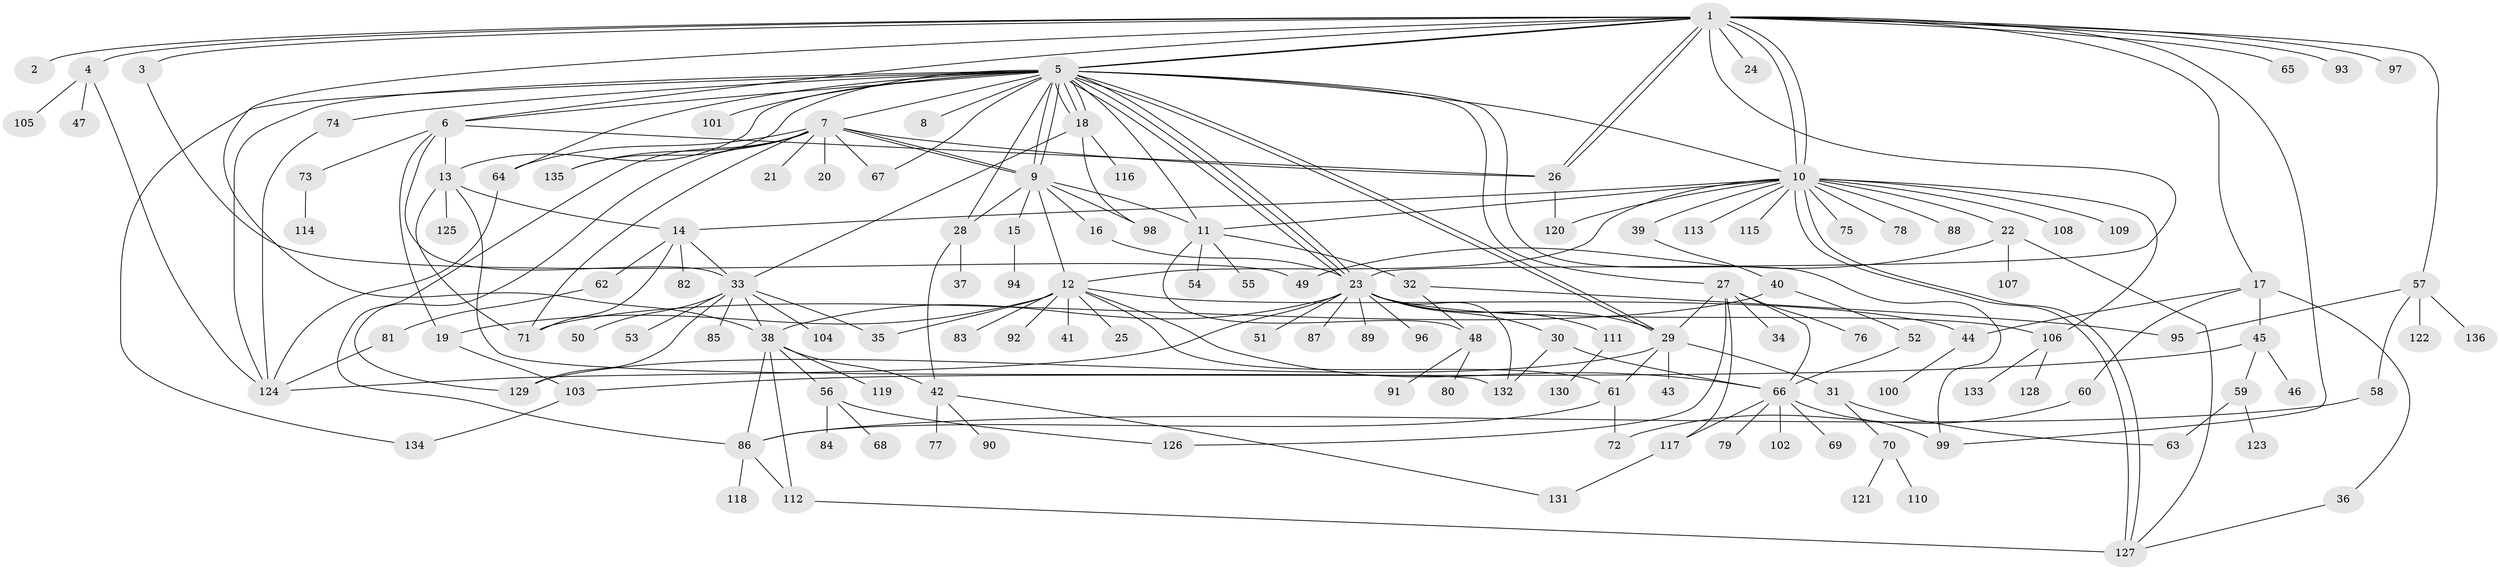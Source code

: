 // Generated by graph-tools (version 1.1) at 2025/11/02/27/25 16:11:14]
// undirected, 136 vertices, 210 edges
graph export_dot {
graph [start="1"]
  node [color=gray90,style=filled];
  1;
  2;
  3;
  4;
  5;
  6;
  7;
  8;
  9;
  10;
  11;
  12;
  13;
  14;
  15;
  16;
  17;
  18;
  19;
  20;
  21;
  22;
  23;
  24;
  25;
  26;
  27;
  28;
  29;
  30;
  31;
  32;
  33;
  34;
  35;
  36;
  37;
  38;
  39;
  40;
  41;
  42;
  43;
  44;
  45;
  46;
  47;
  48;
  49;
  50;
  51;
  52;
  53;
  54;
  55;
  56;
  57;
  58;
  59;
  60;
  61;
  62;
  63;
  64;
  65;
  66;
  67;
  68;
  69;
  70;
  71;
  72;
  73;
  74;
  75;
  76;
  77;
  78;
  79;
  80;
  81;
  82;
  83;
  84;
  85;
  86;
  87;
  88;
  89;
  90;
  91;
  92;
  93;
  94;
  95;
  96;
  97;
  98;
  99;
  100;
  101;
  102;
  103;
  104;
  105;
  106;
  107;
  108;
  109;
  110;
  111;
  112;
  113;
  114;
  115;
  116;
  117;
  118;
  119;
  120;
  121;
  122;
  123;
  124;
  125;
  126;
  127;
  128;
  129;
  130;
  131;
  132;
  133;
  134;
  135;
  136;
  1 -- 2;
  1 -- 3;
  1 -- 4;
  1 -- 5;
  1 -- 5;
  1 -- 6;
  1 -- 10;
  1 -- 10;
  1 -- 17;
  1 -- 23;
  1 -- 24;
  1 -- 26;
  1 -- 26;
  1 -- 38;
  1 -- 57;
  1 -- 65;
  1 -- 93;
  1 -- 97;
  1 -- 99;
  3 -- 49;
  4 -- 47;
  4 -- 105;
  4 -- 124;
  5 -- 6;
  5 -- 7;
  5 -- 8;
  5 -- 9;
  5 -- 9;
  5 -- 10;
  5 -- 11;
  5 -- 13;
  5 -- 18;
  5 -- 18;
  5 -- 18;
  5 -- 23;
  5 -- 23;
  5 -- 23;
  5 -- 27;
  5 -- 28;
  5 -- 29;
  5 -- 29;
  5 -- 64;
  5 -- 67;
  5 -- 74;
  5 -- 99;
  5 -- 101;
  5 -- 124;
  5 -- 134;
  5 -- 135;
  6 -- 13;
  6 -- 19;
  6 -- 26;
  6 -- 33;
  6 -- 73;
  7 -- 9;
  7 -- 9;
  7 -- 20;
  7 -- 21;
  7 -- 26;
  7 -- 64;
  7 -- 67;
  7 -- 71;
  7 -- 86;
  7 -- 129;
  7 -- 135;
  9 -- 11;
  9 -- 12;
  9 -- 15;
  9 -- 16;
  9 -- 28;
  9 -- 98;
  10 -- 11;
  10 -- 12;
  10 -- 14;
  10 -- 22;
  10 -- 39;
  10 -- 75;
  10 -- 78;
  10 -- 88;
  10 -- 106;
  10 -- 108;
  10 -- 109;
  10 -- 113;
  10 -- 115;
  10 -- 120;
  10 -- 127;
  10 -- 127;
  11 -- 32;
  11 -- 48;
  11 -- 54;
  11 -- 55;
  12 -- 19;
  12 -- 25;
  12 -- 35;
  12 -- 41;
  12 -- 44;
  12 -- 61;
  12 -- 66;
  12 -- 83;
  12 -- 92;
  13 -- 14;
  13 -- 71;
  13 -- 125;
  13 -- 132;
  14 -- 33;
  14 -- 62;
  14 -- 71;
  14 -- 82;
  15 -- 94;
  16 -- 23;
  17 -- 36;
  17 -- 44;
  17 -- 45;
  17 -- 60;
  18 -- 33;
  18 -- 98;
  18 -- 116;
  19 -- 103;
  22 -- 49;
  22 -- 107;
  22 -- 127;
  23 -- 29;
  23 -- 30;
  23 -- 38;
  23 -- 51;
  23 -- 87;
  23 -- 89;
  23 -- 96;
  23 -- 106;
  23 -- 111;
  23 -- 124;
  23 -- 132;
  26 -- 120;
  27 -- 29;
  27 -- 34;
  27 -- 66;
  27 -- 76;
  27 -- 117;
  27 -- 126;
  28 -- 37;
  28 -- 42;
  29 -- 31;
  29 -- 43;
  29 -- 61;
  29 -- 129;
  30 -- 66;
  30 -- 132;
  31 -- 63;
  31 -- 70;
  32 -- 48;
  32 -- 95;
  33 -- 35;
  33 -- 38;
  33 -- 50;
  33 -- 53;
  33 -- 85;
  33 -- 104;
  33 -- 129;
  36 -- 127;
  38 -- 42;
  38 -- 56;
  38 -- 86;
  38 -- 112;
  38 -- 119;
  39 -- 40;
  40 -- 52;
  40 -- 71;
  42 -- 77;
  42 -- 90;
  42 -- 131;
  44 -- 100;
  45 -- 46;
  45 -- 59;
  45 -- 103;
  48 -- 80;
  48 -- 91;
  52 -- 66;
  56 -- 68;
  56 -- 84;
  56 -- 126;
  57 -- 58;
  57 -- 95;
  57 -- 122;
  57 -- 136;
  58 -- 86;
  59 -- 63;
  59 -- 123;
  60 -- 72;
  61 -- 72;
  61 -- 86;
  62 -- 81;
  64 -- 124;
  66 -- 69;
  66 -- 79;
  66 -- 99;
  66 -- 102;
  66 -- 117;
  70 -- 110;
  70 -- 121;
  73 -- 114;
  74 -- 124;
  81 -- 124;
  86 -- 112;
  86 -- 118;
  103 -- 134;
  106 -- 128;
  106 -- 133;
  111 -- 130;
  112 -- 127;
  117 -- 131;
}
